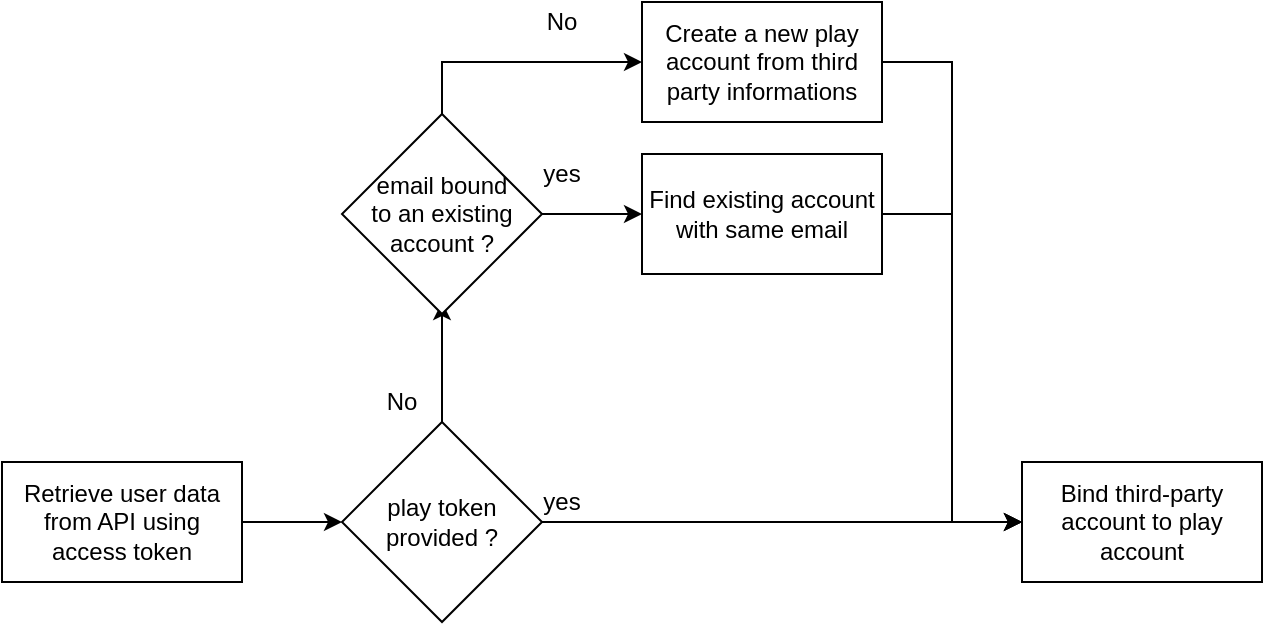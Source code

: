 <mxfile version="12.6.2" type="device"><diagram id="Tm4qnH5__u13nPshRl3c" name="Page-1"><mxGraphModel dx="868" dy="1594" grid="1" gridSize="10" guides="1" tooltips="1" connect="1" arrows="1" fold="1" page="1" pageScale="1" pageWidth="827" pageHeight="1169" math="0" shadow="0"><root><mxCell id="0"/><mxCell id="1" parent="0"/><mxCell id="MNqj7ladMxMLoYCfY7mJ-13" value="" style="edgeStyle=orthogonalEdgeStyle;rounded=0;orthogonalLoop=1;jettySize=auto;html=1;" edge="1" parent="1" source="MNqj7ladMxMLoYCfY7mJ-1"><mxGeometry relative="1" as="geometry"><mxPoint x="230" y="80" as="targetPoint"/></mxGeometry></mxCell><mxCell id="MNqj7ladMxMLoYCfY7mJ-19" style="edgeStyle=orthogonalEdgeStyle;rounded=0;orthogonalLoop=1;jettySize=auto;html=1;exitX=1;exitY=0.5;exitDx=0;exitDy=0;entryX=0;entryY=0.5;entryDx=0;entryDy=0;" edge="1" parent="1" source="MNqj7ladMxMLoYCfY7mJ-1" target="MNqj7ladMxMLoYCfY7mJ-6"><mxGeometry relative="1" as="geometry"/></mxCell><mxCell id="MNqj7ladMxMLoYCfY7mJ-1" value="play token&lt;br&gt;provided ?" style="rhombus;whiteSpace=wrap;html=1;" vertex="1" parent="1"><mxGeometry x="180" y="140" width="100" height="100" as="geometry"/></mxCell><mxCell id="MNqj7ladMxMLoYCfY7mJ-6" value="Bind third-party account to play account" style="rounded=0;whiteSpace=wrap;html=1;" vertex="1" parent="1"><mxGeometry x="520" y="160" width="120" height="60" as="geometry"/></mxCell><mxCell id="MNqj7ladMxMLoYCfY7mJ-11" value="" style="edgeStyle=orthogonalEdgeStyle;rounded=0;orthogonalLoop=1;jettySize=auto;html=1;" edge="1" parent="1" source="MNqj7ladMxMLoYCfY7mJ-9" target="MNqj7ladMxMLoYCfY7mJ-1"><mxGeometry relative="1" as="geometry"/></mxCell><mxCell id="MNqj7ladMxMLoYCfY7mJ-9" value="Retrieve user data from API using access token" style="rounded=0;whiteSpace=wrap;html=1;" vertex="1" parent="1"><mxGeometry x="10" y="160" width="120" height="60" as="geometry"/></mxCell><mxCell id="MNqj7ladMxMLoYCfY7mJ-16" style="edgeStyle=orthogonalEdgeStyle;rounded=0;orthogonalLoop=1;jettySize=auto;html=1;exitX=0.5;exitY=0;exitDx=0;exitDy=0;" edge="1" parent="1" source="MNqj7ladMxMLoYCfY7mJ-10"><mxGeometry relative="1" as="geometry"><mxPoint x="330" y="-40" as="targetPoint"/><Array as="points"><mxPoint x="230" y="-40"/></Array></mxGeometry></mxCell><mxCell id="MNqj7ladMxMLoYCfY7mJ-21" style="edgeStyle=orthogonalEdgeStyle;rounded=0;orthogonalLoop=1;jettySize=auto;html=1;exitX=1;exitY=0.5;exitDx=0;exitDy=0;entryX=0;entryY=0.5;entryDx=0;entryDy=0;" edge="1" parent="1" source="MNqj7ladMxMLoYCfY7mJ-10" target="MNqj7ladMxMLoYCfY7mJ-20"><mxGeometry relative="1" as="geometry"/></mxCell><mxCell id="MNqj7ladMxMLoYCfY7mJ-10" value="email bound &lt;br&gt;to an existing account ?" style="rhombus;whiteSpace=wrap;html=1;" vertex="1" parent="1"><mxGeometry x="180" y="-14" width="100" height="100" as="geometry"/></mxCell><mxCell id="MNqj7ladMxMLoYCfY7mJ-14" value="No" style="text;html=1;strokeColor=none;fillColor=none;align=center;verticalAlign=middle;whiteSpace=wrap;rounded=0;" vertex="1" parent="1"><mxGeometry x="190" y="120" width="40" height="20" as="geometry"/></mxCell><mxCell id="MNqj7ladMxMLoYCfY7mJ-28" style="edgeStyle=orthogonalEdgeStyle;rounded=0;orthogonalLoop=1;jettySize=auto;html=1;exitX=1;exitY=0.5;exitDx=0;exitDy=0;entryX=0;entryY=0.5;entryDx=0;entryDy=0;" edge="1" parent="1" source="MNqj7ladMxMLoYCfY7mJ-15" target="MNqj7ladMxMLoYCfY7mJ-6"><mxGeometry relative="1" as="geometry"/></mxCell><mxCell id="MNqj7ladMxMLoYCfY7mJ-15" value="Create a new play account from third party informations" style="rounded=0;whiteSpace=wrap;html=1;" vertex="1" parent="1"><mxGeometry x="330" y="-70" width="120" height="60" as="geometry"/></mxCell><mxCell id="MNqj7ladMxMLoYCfY7mJ-17" value="No" style="text;html=1;strokeColor=none;fillColor=none;align=center;verticalAlign=middle;whiteSpace=wrap;rounded=0;" vertex="1" parent="1"><mxGeometry x="270" y="-70" width="40" height="20" as="geometry"/></mxCell><mxCell id="MNqj7ladMxMLoYCfY7mJ-27" style="edgeStyle=orthogonalEdgeStyle;rounded=0;orthogonalLoop=1;jettySize=auto;html=1;exitX=1;exitY=0.5;exitDx=0;exitDy=0;entryX=0;entryY=0.5;entryDx=0;entryDy=0;" edge="1" parent="1" source="MNqj7ladMxMLoYCfY7mJ-20" target="MNqj7ladMxMLoYCfY7mJ-6"><mxGeometry relative="1" as="geometry"/></mxCell><mxCell id="MNqj7ladMxMLoYCfY7mJ-20" value="Find existing account with same email" style="rounded=0;whiteSpace=wrap;html=1;" vertex="1" parent="1"><mxGeometry x="330" y="6" width="120" height="60" as="geometry"/></mxCell><mxCell id="MNqj7ladMxMLoYCfY7mJ-23" value="yes" style="text;html=1;strokeColor=none;fillColor=none;align=center;verticalAlign=middle;whiteSpace=wrap;rounded=0;" vertex="1" parent="1"><mxGeometry x="270" y="6" width="40" height="20" as="geometry"/></mxCell><mxCell id="MNqj7ladMxMLoYCfY7mJ-24" value="yes" style="text;html=1;strokeColor=none;fillColor=none;align=center;verticalAlign=middle;whiteSpace=wrap;rounded=0;" vertex="1" parent="1"><mxGeometry x="270" y="170" width="40" height="20" as="geometry"/></mxCell></root></mxGraphModel></diagram></mxfile>